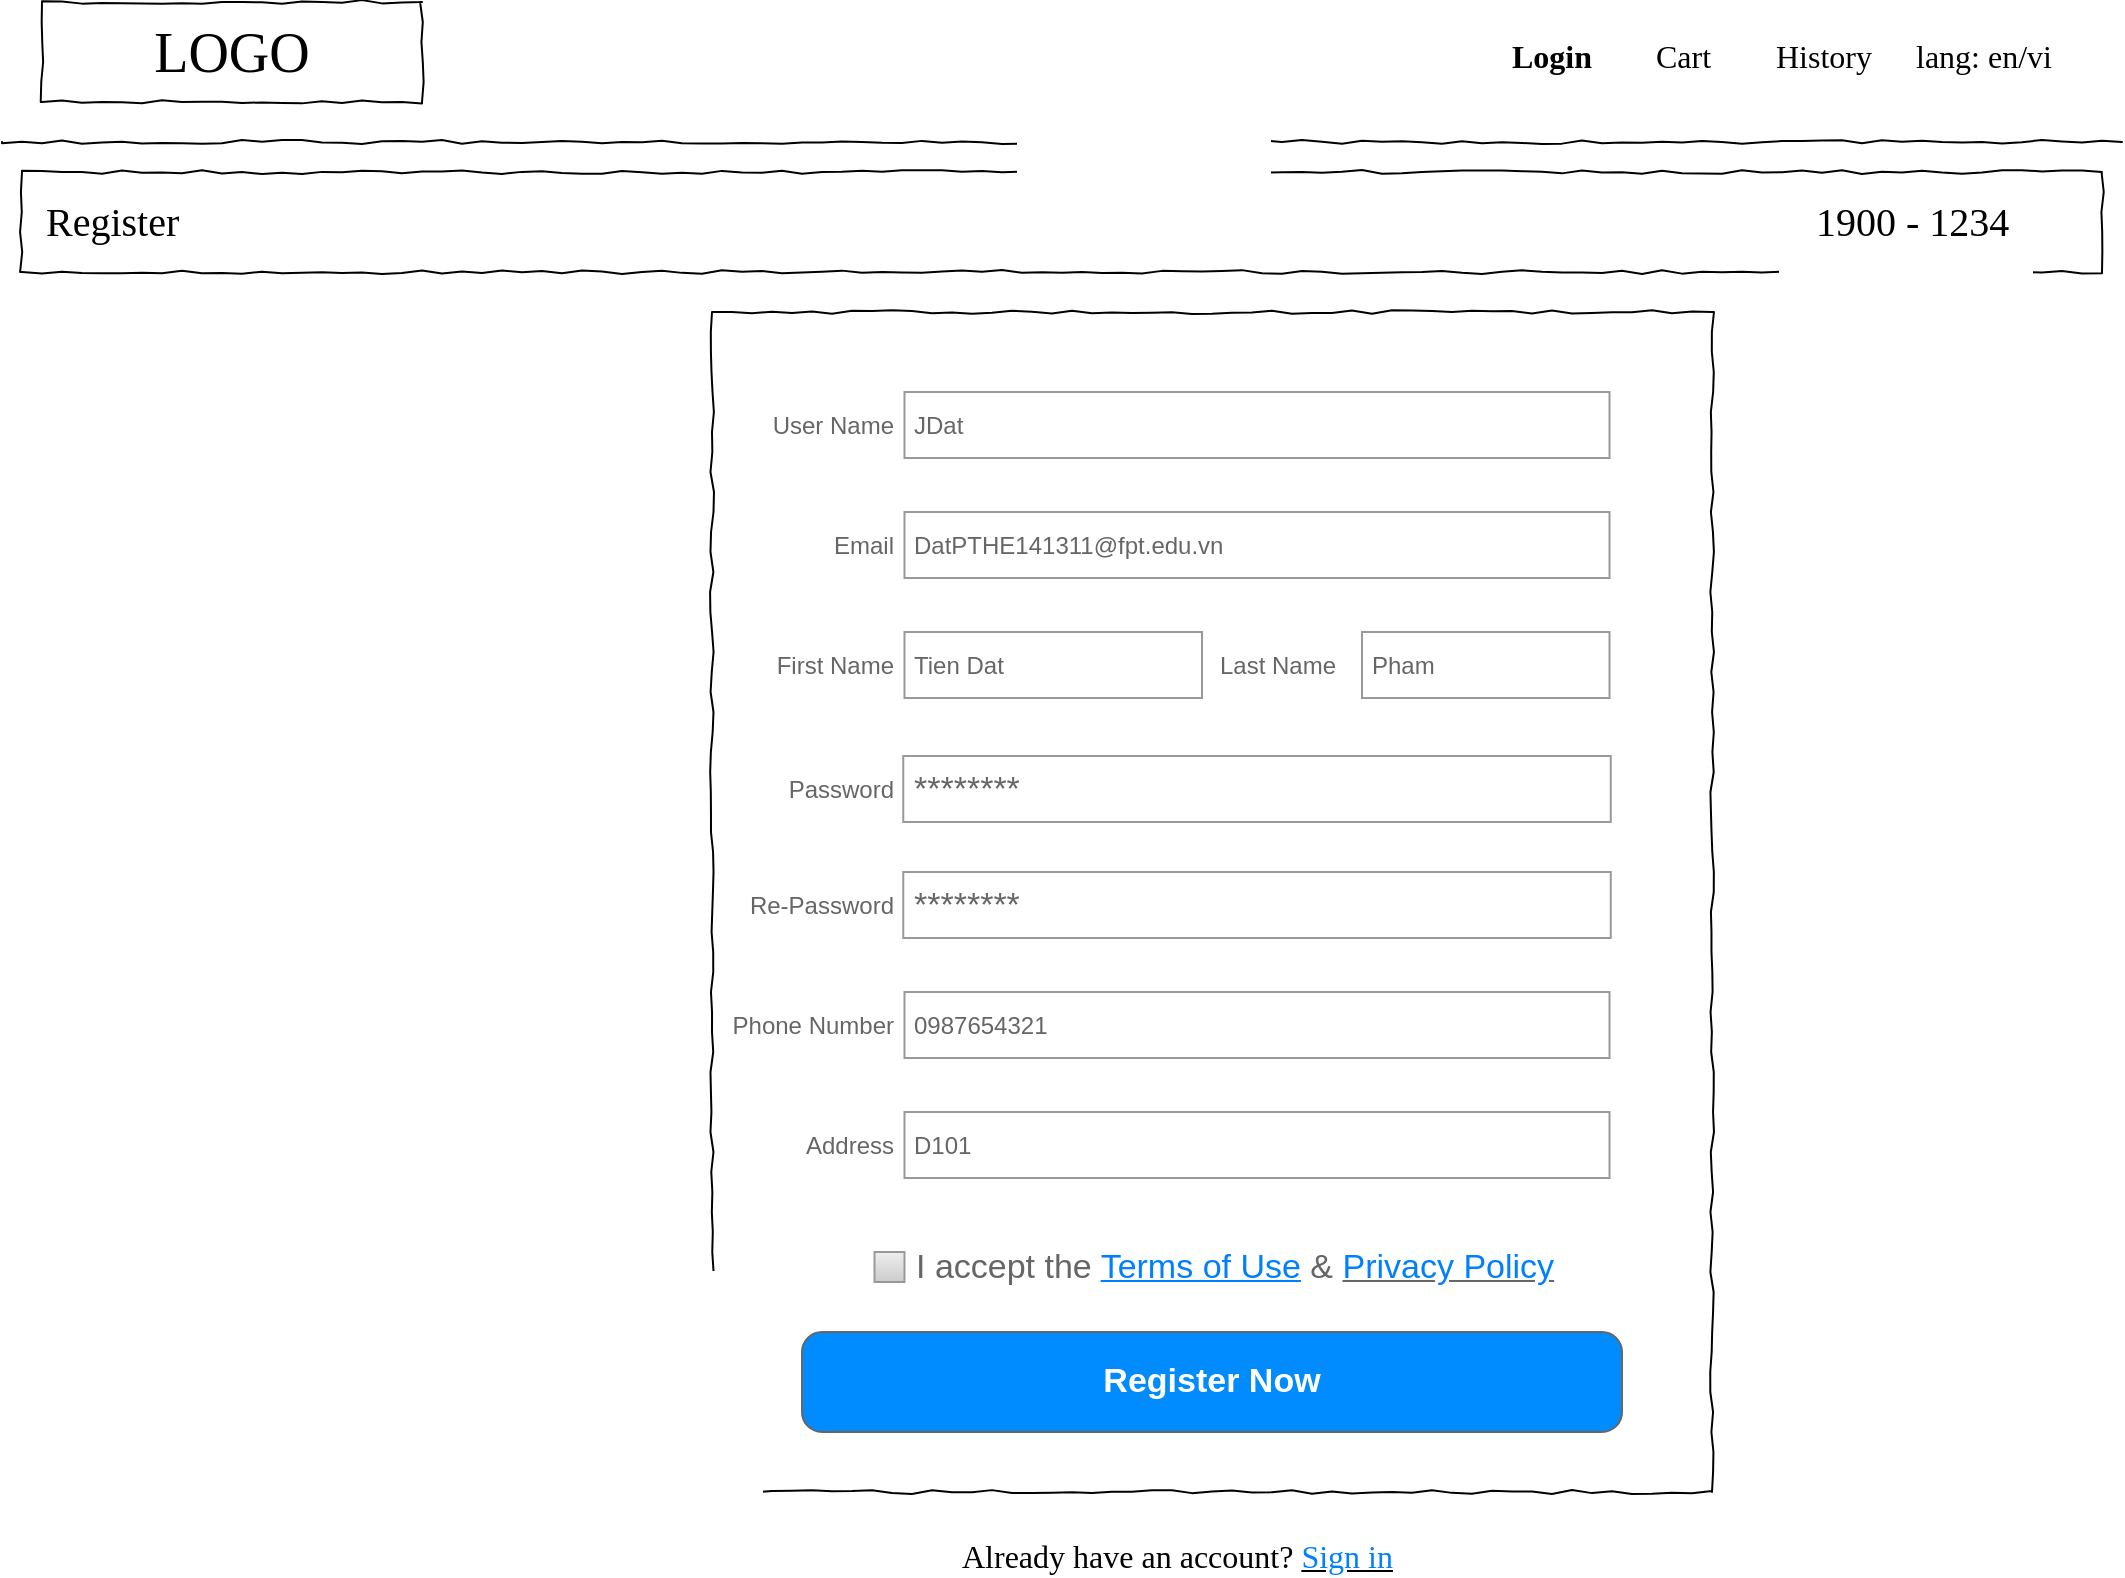 <mxfile version="13.7.5" type="github">
  <diagram name="Page-1" id="03018318-947c-dd8e-b7a3-06fadd420f32">
    <mxGraphModel dx="1038" dy="500" grid="1" gridSize="10" guides="1" tooltips="1" connect="1" arrows="1" fold="1" page="1" pageScale="1" pageWidth="1100" pageHeight="850" background="#ffffff" math="0" shadow="0">
      <root>
        <mxCell id="0" />
        <mxCell id="1" parent="0" />
        <mxCell id="677b7b8949515195-2" value="LOGO" style="whiteSpace=wrap;html=1;rounded=0;shadow=0;labelBackgroundColor=none;strokeWidth=1;fontFamily=Verdana;fontSize=28;align=center;comic=1;" parent="1" vertex="1">
          <mxGeometry x="40" y="15" width="190" height="50" as="geometry" />
        </mxCell>
        <mxCell id="677b7b8949515195-6" value="History" style="text;html=1;points=[];align=left;verticalAlign=top;spacingTop=-4;fontSize=16;fontFamily=Verdana" parent="1" vertex="1">
          <mxGeometry x="905" y="30" width="60" height="20" as="geometry" />
        </mxCell>
        <mxCell id="677b7b8949515195-9" value="" style="line;strokeWidth=1;html=1;rounded=0;shadow=0;labelBackgroundColor=none;fillColor=none;fontFamily=Verdana;fontSize=14;fontColor=#000000;align=center;comic=1;" parent="1" vertex="1">
          <mxGeometry x="20" y="80" width="1060" height="10" as="geometry" />
        </mxCell>
        <mxCell id="677b7b8949515195-10" value="" style="whiteSpace=wrap;html=1;rounded=0;shadow=0;labelBackgroundColor=none;strokeWidth=1;fillColor=none;fontFamily=Verdana;fontSize=12;align=center;comic=1;" parent="1" vertex="1">
          <mxGeometry x="30" y="100" width="1040" height="50" as="geometry" />
        </mxCell>
        <mxCell id="677b7b8949515195-11" value="&lt;span style=&quot;font-size: 20px&quot;&gt;Register&lt;/span&gt;" style="text;html=1;points=[];align=left;verticalAlign=top;spacingTop=-4;fontSize=14;fontFamily=Verdana" parent="1" vertex="1">
          <mxGeometry x="40" y="110" width="60" height="20" as="geometry" />
        </mxCell>
        <mxCell id="0GJplUMi5tLApPQeOf5C-3" value="Cart" style="text;html=1;points=[];align=left;verticalAlign=top;spacingTop=-4;fontSize=16;fontFamily=Verdana" parent="1" vertex="1">
          <mxGeometry x="845" y="30" width="60" height="20" as="geometry" />
        </mxCell>
        <mxCell id="0GJplUMi5tLApPQeOf5C-4" value="lang: en/vi" style="text;html=1;points=[];align=left;verticalAlign=top;spacingTop=-4;fontSize=16;fontFamily=Verdana" parent="1" vertex="1">
          <mxGeometry x="975" y="30" width="80" height="20" as="geometry" />
        </mxCell>
        <mxCell id="0GJplUMi5tLApPQeOf5C-15" style="edgeStyle=orthogonalEdgeStyle;rounded=0;orthogonalLoop=1;jettySize=auto;html=1;" parent="1" edge="1">
          <mxGeometry relative="1" as="geometry">
            <mxPoint x="320" y="125" as="targetPoint" />
          </mxGeometry>
        </mxCell>
        <mxCell id="0GJplUMi5tLApPQeOf5C-20" value="" style="whiteSpace=wrap;html=1;rounded=0;shadow=0;labelBackgroundColor=none;strokeWidth=1;fontFamily=Verdana;fontSize=12;align=center;comic=1;perimeterSpacing=1;" parent="1" vertex="1">
          <mxGeometry x="375" y="170" width="500" height="590" as="geometry" />
        </mxCell>
        <mxCell id="0GJplUMi5tLApPQeOf5C-82" value="&lt;b&gt;Login&lt;/b&gt;" style="text;html=1;points=[];align=left;verticalAlign=top;spacingTop=-4;fontSize=16;fontFamily=Verdana" parent="1" vertex="1">
          <mxGeometry x="772.5" y="30" width="60" height="20" as="geometry" />
        </mxCell>
        <mxCell id="0GJplUMi5tLApPQeOf5C-83" value="&lt;font style=&quot;font-size: 20px&quot;&gt;1900 - 1234&lt;/font&gt;" style="text;html=1;points=[];align=left;verticalAlign=top;spacingTop=-4;fontSize=16;fontFamily=Verdana" parent="1" vertex="1">
          <mxGeometry x="925" y="110" width="130" height="20" as="geometry" />
        </mxCell>
        <mxCell id="8kEFat8YF8Pz-7dSZ5Ea-11" value="First Name" style="strokeWidth=1;shadow=0;dashed=0;align=center;html=1;shape=mxgraph.mockup.forms.anchor;align=right;spacingRight=2;fontColor=#666666;" parent="1" vertex="1">
          <mxGeometry x="418.75" y="330" width="50" height="33" as="geometry" />
        </mxCell>
        <mxCell id="8kEFat8YF8Pz-7dSZ5Ea-12" value="Tien Dat" style="strokeWidth=1;shadow=0;dashed=0;align=center;html=1;shape=mxgraph.mockup.forms.rrect;fillColor=#ffffff;rSize=0;fontColor=#666666;align=left;spacingLeft=3;strokeColor=#999999;" parent="1" vertex="1">
          <mxGeometry x="471.25" y="330" width="148.75" height="33" as="geometry" />
        </mxCell>
        <mxCell id="8kEFat8YF8Pz-7dSZ5Ea-31" value="Register Now" style="strokeWidth=1;shadow=0;dashed=0;align=center;html=1;shape=mxgraph.mockup.buttons.button;strokeColor=#666666;fontColor=#ffffff;mainText=;buttonStyle=round;fontSize=17;fontStyle=1;fillColor=#008cff;whiteSpace=wrap;" parent="1" vertex="1">
          <mxGeometry x="420" y="680" width="410" height="50" as="geometry" />
        </mxCell>
        <mxCell id="2N2N0fNqwzzeD85MLVDU-29" value="Re-Password" style="strokeWidth=1;shadow=0;dashed=0;align=center;html=1;shape=mxgraph.mockup.forms.anchor;align=right;spacingRight=2;fontColor=#666666;" parent="1" vertex="1">
          <mxGeometry x="418.75" y="450" width="50" height="33" as="geometry" />
        </mxCell>
        <mxCell id="2N2N0fNqwzzeD85MLVDU-30" value="Password" style="strokeWidth=1;shadow=0;dashed=0;align=center;html=1;shape=mxgraph.mockup.forms.anchor;align=right;spacingRight=2;fontColor=#666666;" parent="1" vertex="1">
          <mxGeometry x="418.75" y="392" width="50" height="33" as="geometry" />
        </mxCell>
        <mxCell id="2N2N0fNqwzzeD85MLVDU-31" value="Email" style="strokeWidth=1;shadow=0;dashed=0;align=center;html=1;shape=mxgraph.mockup.forms.anchor;align=right;spacingRight=2;fontColor=#666666;" parent="1" vertex="1">
          <mxGeometry x="418.75" y="270" width="50" height="33" as="geometry" />
        </mxCell>
        <mxCell id="2N2N0fNqwzzeD85MLVDU-32" value="DatPTHE141311@fpt.edu.vn" style="strokeWidth=1;shadow=0;dashed=0;align=center;html=1;shape=mxgraph.mockup.forms.rrect;fillColor=#ffffff;rSize=0;fontColor=#666666;align=left;spacingLeft=3;strokeColor=#999999;" parent="1" vertex="1">
          <mxGeometry x="471.25" y="270" width="352.5" height="33" as="geometry" />
        </mxCell>
        <mxCell id="2N2N0fNqwzzeD85MLVDU-33" value="Last Name" style="strokeWidth=1;shadow=0;dashed=0;align=center;html=1;shape=mxgraph.mockup.forms.anchor;align=right;spacingRight=2;fontColor=#666666;" parent="1" vertex="1">
          <mxGeometry x="640" y="330" width="50" height="33" as="geometry" />
        </mxCell>
        <mxCell id="2N2N0fNqwzzeD85MLVDU-34" value="Pham&amp;nbsp;" style="strokeWidth=1;shadow=0;dashed=0;align=center;html=1;shape=mxgraph.mockup.forms.rrect;fillColor=#ffffff;rSize=0;fontColor=#666666;align=left;spacingLeft=3;strokeColor=#999999;" parent="1" vertex="1">
          <mxGeometry x="700" y="330" width="123.75" height="33" as="geometry" />
        </mxCell>
        <mxCell id="2N2N0fNqwzzeD85MLVDU-35" value="User Name" style="strokeWidth=1;shadow=0;dashed=0;align=center;html=1;shape=mxgraph.mockup.forms.anchor;align=right;spacingRight=2;fontColor=#666666;" parent="1" vertex="1">
          <mxGeometry x="418.75" y="210" width="50" height="33" as="geometry" />
        </mxCell>
        <mxCell id="2N2N0fNqwzzeD85MLVDU-36" value="JDat" style="strokeWidth=1;shadow=0;dashed=0;align=center;html=1;shape=mxgraph.mockup.forms.rrect;fillColor=#ffffff;rSize=0;fontColor=#666666;align=left;spacingLeft=3;strokeColor=#999999;" parent="1" vertex="1">
          <mxGeometry x="471.25" y="210" width="352.5" height="33" as="geometry" />
        </mxCell>
        <mxCell id="2N2N0fNqwzzeD85MLVDU-50" value="0987654321" style="strokeWidth=1;shadow=0;dashed=0;align=center;html=1;shape=mxgraph.mockup.forms.rrect;fillColor=#ffffff;rSize=0;fontColor=#666666;align=left;spacingLeft=3;strokeColor=#999999;" parent="1" vertex="1">
          <mxGeometry x="471.25" y="510" width="352.5" height="33" as="geometry" />
        </mxCell>
        <mxCell id="2N2N0fNqwzzeD85MLVDU-51" value="D101" style="strokeWidth=1;shadow=0;dashed=0;align=center;html=1;shape=mxgraph.mockup.forms.rrect;fillColor=#ffffff;rSize=0;fontColor=#666666;align=left;spacingLeft=3;strokeColor=#999999;" parent="1" vertex="1">
          <mxGeometry x="471.25" y="570" width="352.5" height="33" as="geometry" />
        </mxCell>
        <mxCell id="2N2N0fNqwzzeD85MLVDU-52" value="Address" style="strokeWidth=1;shadow=0;dashed=0;align=center;html=1;shape=mxgraph.mockup.forms.anchor;align=right;spacingRight=2;fontColor=#666666;" parent="1" vertex="1">
          <mxGeometry x="418.75" y="570" width="50" height="33" as="geometry" />
        </mxCell>
        <mxCell id="2N2N0fNqwzzeD85MLVDU-53" value="Phone Number" style="strokeWidth=1;shadow=0;dashed=0;align=center;html=1;shape=mxgraph.mockup.forms.anchor;align=right;spacingRight=2;fontColor=#666666;" parent="1" vertex="1">
          <mxGeometry x="418.75" y="510" width="50" height="33" as="geometry" />
        </mxCell>
        <mxCell id="2N2N0fNqwzzeD85MLVDU-54" value="********" style="strokeWidth=1;shadow=0;dashed=0;align=center;html=1;shape=mxgraph.mockup.forms.pwField;strokeColor=#999999;mainText=;align=left;fontColor=#666666;fontSize=17;spacingLeft=3;" parent="1" vertex="1">
          <mxGeometry x="470.63" y="392" width="353.75" height="33" as="geometry" />
        </mxCell>
        <mxCell id="2N2N0fNqwzzeD85MLVDU-56" value="********" style="strokeWidth=1;shadow=0;dashed=0;align=center;html=1;shape=mxgraph.mockup.forms.pwField;strokeColor=#999999;mainText=;align=left;fontColor=#666666;fontSize=17;spacingLeft=3;" parent="1" vertex="1">
          <mxGeometry x="470.63" y="450" width="353.75" height="33" as="geometry" />
        </mxCell>
        <mxCell id="2N2N0fNqwzzeD85MLVDU-57" value="I accept the &lt;font color=&quot;#007fff&quot;&gt;&lt;u&gt;Terms of Use&lt;/u&gt;&lt;/font&gt; &amp;amp; &lt;u&gt;&lt;font color=&quot;#007fff&quot;&gt;Privacy Policy&lt;/font&gt;&lt;/u&gt;" style="strokeWidth=1;shadow=0;dashed=0;align=center;html=1;shape=mxgraph.mockup.forms.rrect;rSize=0;fillColor=#eeeeee;strokeColor=#999999;gradientColor=#cccccc;align=left;spacingLeft=4;fontSize=17;fontColor=#666666;labelPosition=right;" parent="1" vertex="1">
          <mxGeometry x="456.25" y="640" width="15" height="15" as="geometry" />
        </mxCell>
        <mxCell id="2N2N0fNqwzzeD85MLVDU-58" value="Already have an account? &lt;u&gt;&lt;font color=&quot;#007fff&quot;&gt;Sign in&lt;/font&gt;&lt;/u&gt;" style="text;html=1;points=[];align=left;verticalAlign=top;spacingTop=-4;fontSize=16;fontFamily=Verdana" parent="1" vertex="1">
          <mxGeometry x="497.5" y="780" width="300" height="20" as="geometry" />
        </mxCell>
      </root>
    </mxGraphModel>
  </diagram>
</mxfile>
